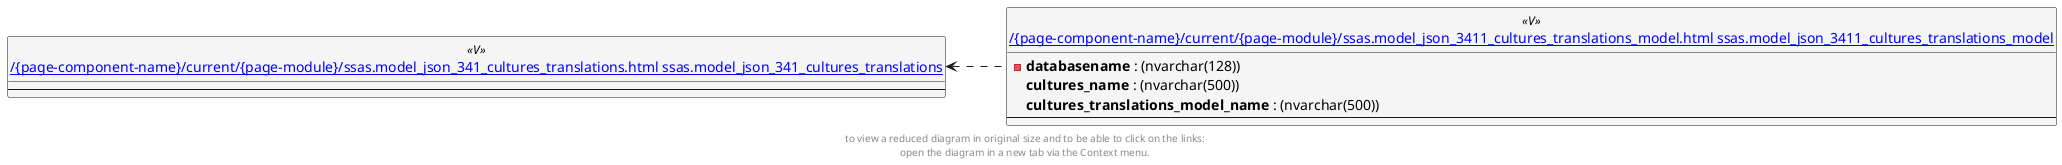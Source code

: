 @startuml
left to right direction
'top to bottom direction
hide circle
'avoide "." issues:
set namespaceSeparator none


skinparam class {
  BackgroundColor White
  BackgroundColor<<FN>> Yellow
  BackgroundColor<<FS>> Yellow
  BackgroundColor<<FT>> LightGray
  BackgroundColor<<IF>> Yellow
  BackgroundColor<<IS>> Yellow
  BackgroundColor<<P>> Aqua
  BackgroundColor<<PC>> Aqua
  BackgroundColor<<SN>> Yellow
  BackgroundColor<<SO>> SlateBlue
  BackgroundColor<<TF>> LightGray
  BackgroundColor<<TR>> Tomato
  BackgroundColor<<U>> White
  BackgroundColor<<V>> WhiteSmoke
  BackgroundColor<<X>> Aqua
}


entity "[[{site-url}/{page-component-name}/current/{page-module}/ssas.model_json_341_cultures_translations.html ssas.model_json_341_cultures_translations]]" as ssas.model_json_341_cultures_translations << V >> {
  --
}

entity "[[{site-url}/{page-component-name}/current/{page-module}/ssas.model_json_3411_cultures_translations_model.html ssas.model_json_3411_cultures_translations_model]]" as ssas.model_json_3411_cultures_translations_model << V >> {
  - **databasename** : (nvarchar(128))
  **cultures_name** : (nvarchar(500))
  **cultures_translations_model_name** : (nvarchar(500))
  --
}

ssas.model_json_341_cultures_translations <.. ssas.model_json_3411_cultures_translations_model
footer
to view a reduced diagram in original size and to be able to click on the links:
open the diagram in a new tab via the Context menu.
end footer

@enduml

